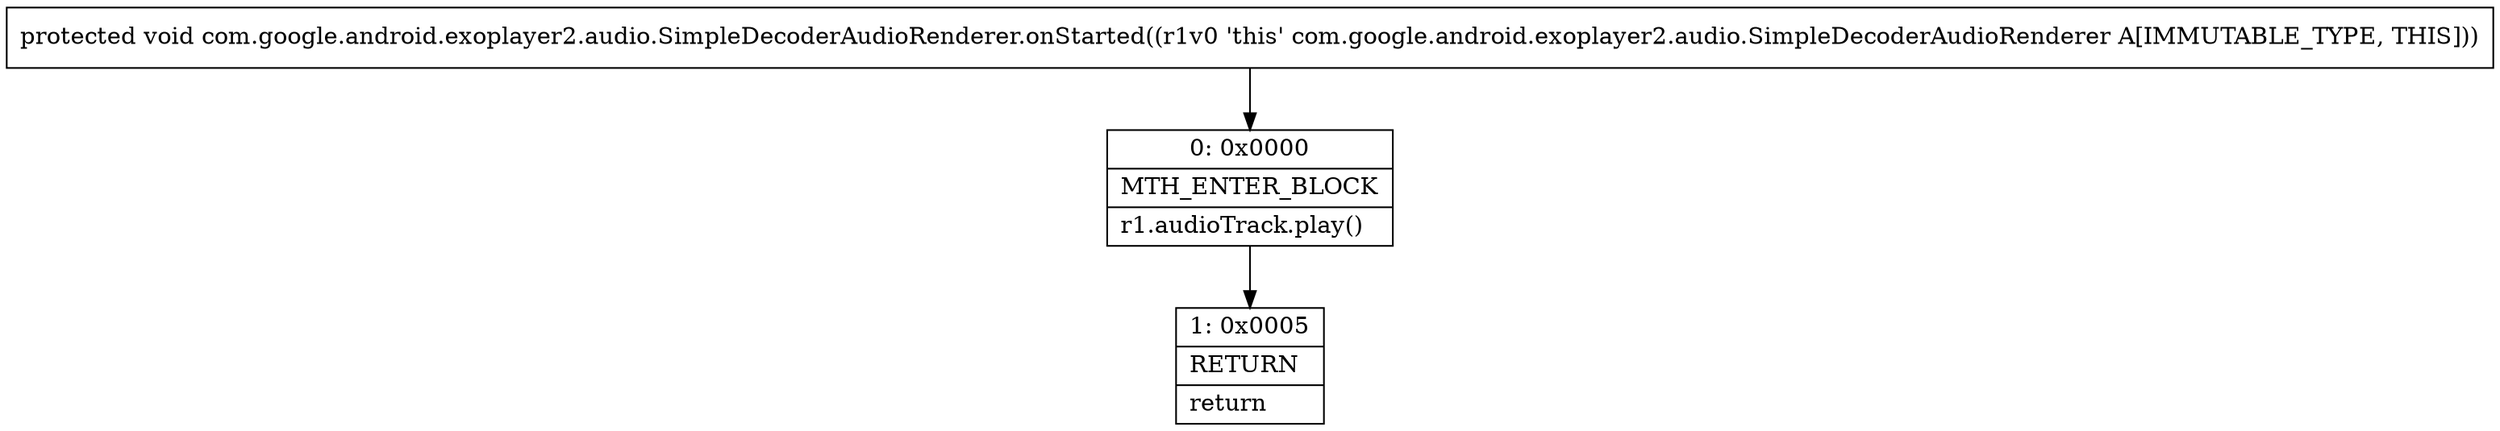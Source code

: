 digraph "CFG forcom.google.android.exoplayer2.audio.SimpleDecoderAudioRenderer.onStarted()V" {
Node_0 [shape=record,label="{0\:\ 0x0000|MTH_ENTER_BLOCK\l|r1.audioTrack.play()\l}"];
Node_1 [shape=record,label="{1\:\ 0x0005|RETURN\l|return\l}"];
MethodNode[shape=record,label="{protected void com.google.android.exoplayer2.audio.SimpleDecoderAudioRenderer.onStarted((r1v0 'this' com.google.android.exoplayer2.audio.SimpleDecoderAudioRenderer A[IMMUTABLE_TYPE, THIS])) }"];
MethodNode -> Node_0;
Node_0 -> Node_1;
}

